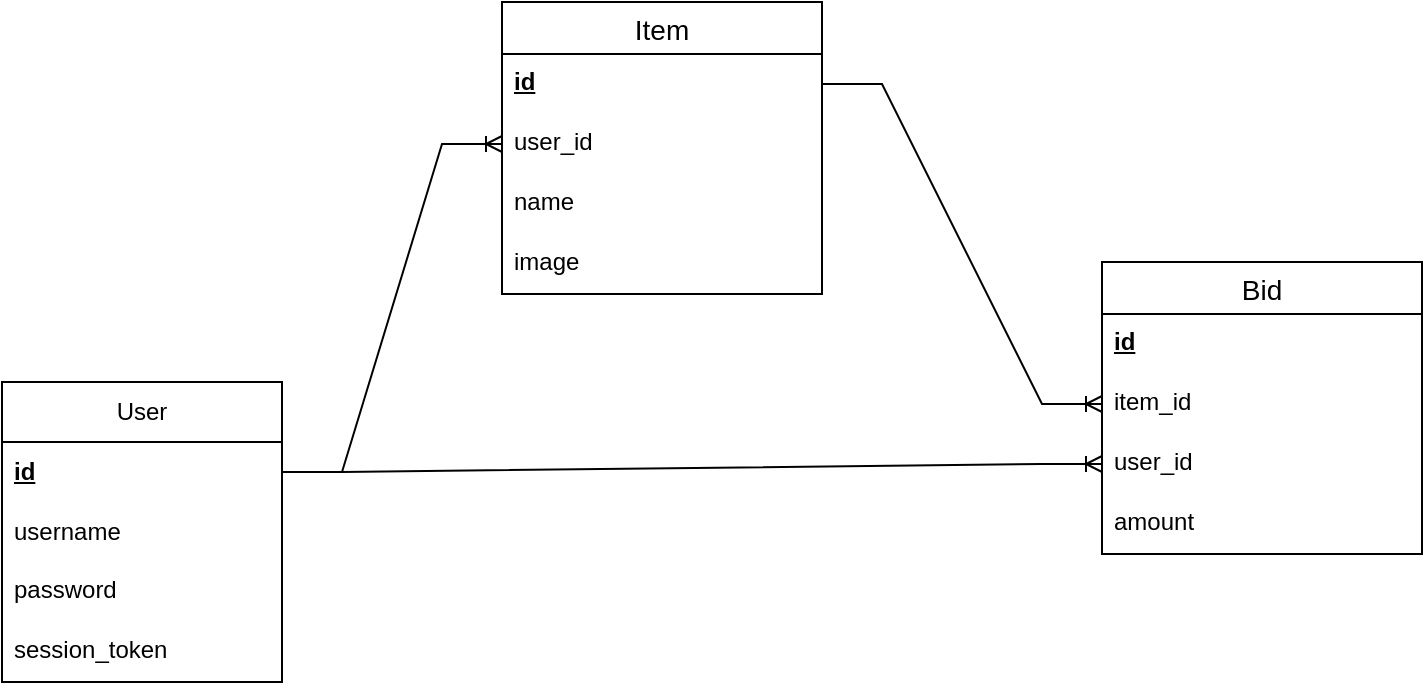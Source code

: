 <mxfile version="28.2.5">
  <diagram name="Page-1" id="t3_CJjsw1Ukrd_7KSZLo">
    <mxGraphModel dx="1042" dy="571" grid="1" gridSize="10" guides="1" tooltips="1" connect="1" arrows="1" fold="1" page="1" pageScale="1" pageWidth="850" pageHeight="1100" math="0" shadow="0">
      <root>
        <mxCell id="0" />
        <mxCell id="1" parent="0" />
        <mxCell id="DhAfvHzR-3jtRoAYZNsS-5" value="User" style="swimlane;fontStyle=0;childLayout=stackLayout;horizontal=1;startSize=30;horizontalStack=0;resizeParent=1;resizeParentMax=0;resizeLast=0;collapsible=1;marginBottom=0;whiteSpace=wrap;html=1;" vertex="1" parent="1">
          <mxGeometry x="70" y="240" width="140" height="150" as="geometry">
            <mxRectangle x="110" y="120" width="70" height="30" as="alternateBounds" />
          </mxGeometry>
        </mxCell>
        <mxCell id="DhAfvHzR-3jtRoAYZNsS-6" value="id" style="text;strokeColor=none;fillColor=none;align=left;verticalAlign=middle;spacingLeft=4;spacingRight=4;overflow=hidden;points=[[0,0.5],[1,0.5]];portConstraint=eastwest;rotatable=0;whiteSpace=wrap;html=1;fontStyle=5" vertex="1" parent="DhAfvHzR-3jtRoAYZNsS-5">
          <mxGeometry y="30" width="140" height="30" as="geometry" />
        </mxCell>
        <mxCell id="DhAfvHzR-3jtRoAYZNsS-7" value="username" style="text;strokeColor=none;fillColor=none;align=left;verticalAlign=middle;spacingLeft=4;spacingRight=4;overflow=hidden;points=[[0,0.5],[1,0.5]];portConstraint=eastwest;rotatable=0;whiteSpace=wrap;html=1;" vertex="1" parent="DhAfvHzR-3jtRoAYZNsS-5">
          <mxGeometry y="60" width="140" height="30" as="geometry" />
        </mxCell>
        <mxCell id="DhAfvHzR-3jtRoAYZNsS-17" value="password" style="text;strokeColor=none;fillColor=none;spacingLeft=4;spacingRight=4;overflow=hidden;rotatable=0;points=[[0,0.5],[1,0.5]];portConstraint=eastwest;fontSize=12;whiteSpace=wrap;html=1;" vertex="1" parent="DhAfvHzR-3jtRoAYZNsS-5">
          <mxGeometry y="90" width="140" height="30" as="geometry" />
        </mxCell>
        <mxCell id="DhAfvHzR-3jtRoAYZNsS-102" value="session_token" style="text;strokeColor=none;fillColor=none;spacingLeft=4;spacingRight=4;overflow=hidden;rotatable=0;points=[[0,0.5],[1,0.5]];portConstraint=eastwest;fontSize=12;whiteSpace=wrap;html=1;" vertex="1" parent="DhAfvHzR-3jtRoAYZNsS-5">
          <mxGeometry y="120" width="140" height="30" as="geometry" />
        </mxCell>
        <mxCell id="DhAfvHzR-3jtRoAYZNsS-31" value="Item" style="swimlane;fontStyle=0;childLayout=stackLayout;horizontal=1;startSize=26;horizontalStack=0;resizeParent=1;resizeParentMax=0;resizeLast=0;collapsible=1;marginBottom=0;align=center;fontSize=14;" vertex="1" parent="1">
          <mxGeometry x="320" y="50" width="160" height="146" as="geometry" />
        </mxCell>
        <mxCell id="DhAfvHzR-3jtRoAYZNsS-32" value="&lt;b&gt;&lt;u&gt;id&lt;/u&gt;&lt;/b&gt;" style="text;strokeColor=none;fillColor=none;spacingLeft=4;spacingRight=4;overflow=hidden;rotatable=0;points=[[0,0.5],[1,0.5]];portConstraint=eastwest;fontSize=12;whiteSpace=wrap;html=1;" vertex="1" parent="DhAfvHzR-3jtRoAYZNsS-31">
          <mxGeometry y="26" width="160" height="30" as="geometry" />
        </mxCell>
        <mxCell id="DhAfvHzR-3jtRoAYZNsS-33" value="user_id" style="text;strokeColor=none;fillColor=none;spacingLeft=4;spacingRight=4;overflow=hidden;rotatable=0;points=[[0,0.5],[1,0.5]];portConstraint=eastwest;fontSize=12;whiteSpace=wrap;html=1;" vertex="1" parent="DhAfvHzR-3jtRoAYZNsS-31">
          <mxGeometry y="56" width="160" height="30" as="geometry" />
        </mxCell>
        <mxCell id="DhAfvHzR-3jtRoAYZNsS-34" value="name" style="text;strokeColor=none;fillColor=none;spacingLeft=4;spacingRight=4;overflow=hidden;rotatable=0;points=[[0,0.5],[1,0.5]];portConstraint=eastwest;fontSize=12;whiteSpace=wrap;html=1;" vertex="1" parent="DhAfvHzR-3jtRoAYZNsS-31">
          <mxGeometry y="86" width="160" height="30" as="geometry" />
        </mxCell>
        <mxCell id="DhAfvHzR-3jtRoAYZNsS-35" value="image" style="text;strokeColor=none;fillColor=none;spacingLeft=4;spacingRight=4;overflow=hidden;rotatable=0;points=[[0,0.5],[1,0.5]];portConstraint=eastwest;fontSize=12;whiteSpace=wrap;html=1;" vertex="1" parent="DhAfvHzR-3jtRoAYZNsS-31">
          <mxGeometry y="116" width="160" height="30" as="geometry" />
        </mxCell>
        <mxCell id="DhAfvHzR-3jtRoAYZNsS-93" value="Bid" style="swimlane;fontStyle=0;childLayout=stackLayout;horizontal=1;startSize=26;horizontalStack=0;resizeParent=1;resizeParentMax=0;resizeLast=0;collapsible=1;marginBottom=0;align=center;fontSize=14;" vertex="1" parent="1">
          <mxGeometry x="620" y="180" width="160" height="146" as="geometry" />
        </mxCell>
        <mxCell id="DhAfvHzR-3jtRoAYZNsS-94" value="&lt;b&gt;&lt;u&gt;id&lt;/u&gt;&lt;/b&gt;" style="text;strokeColor=none;fillColor=none;spacingLeft=4;spacingRight=4;overflow=hidden;rotatable=0;points=[[0,0.5],[1,0.5]];portConstraint=eastwest;fontSize=12;whiteSpace=wrap;html=1;" vertex="1" parent="DhAfvHzR-3jtRoAYZNsS-93">
          <mxGeometry y="26" width="160" height="30" as="geometry" />
        </mxCell>
        <mxCell id="DhAfvHzR-3jtRoAYZNsS-95" value="item_id" style="text;strokeColor=none;fillColor=none;spacingLeft=4;spacingRight=4;overflow=hidden;rotatable=0;points=[[0,0.5],[1,0.5]];portConstraint=eastwest;fontSize=12;whiteSpace=wrap;html=1;" vertex="1" parent="DhAfvHzR-3jtRoAYZNsS-93">
          <mxGeometry y="56" width="160" height="30" as="geometry" />
        </mxCell>
        <mxCell id="DhAfvHzR-3jtRoAYZNsS-96" value="user_id" style="text;strokeColor=none;fillColor=none;spacingLeft=4;spacingRight=4;overflow=hidden;rotatable=0;points=[[0,0.5],[1,0.5]];portConstraint=eastwest;fontSize=12;whiteSpace=wrap;html=1;" vertex="1" parent="DhAfvHzR-3jtRoAYZNsS-93">
          <mxGeometry y="86" width="160" height="30" as="geometry" />
        </mxCell>
        <mxCell id="DhAfvHzR-3jtRoAYZNsS-97" value="amount" style="text;strokeColor=none;fillColor=none;spacingLeft=4;spacingRight=4;overflow=hidden;rotatable=0;points=[[0,0.5],[1,0.5]];portConstraint=eastwest;fontSize=12;whiteSpace=wrap;html=1;" vertex="1" parent="DhAfvHzR-3jtRoAYZNsS-93">
          <mxGeometry y="116" width="160" height="30" as="geometry" />
        </mxCell>
        <mxCell id="DhAfvHzR-3jtRoAYZNsS-98" value="" style="edgeStyle=entityRelationEdgeStyle;fontSize=12;html=1;endArrow=ERoneToMany;rounded=0;entryX=0;entryY=0.5;entryDx=0;entryDy=0;exitX=1;exitY=0.5;exitDx=0;exitDy=0;" edge="1" parent="1" source="DhAfvHzR-3jtRoAYZNsS-32" target="DhAfvHzR-3jtRoAYZNsS-95">
          <mxGeometry width="100" height="100" relative="1" as="geometry">
            <mxPoint x="260" y="450" as="sourcePoint" />
            <mxPoint x="360" y="350" as="targetPoint" />
          </mxGeometry>
        </mxCell>
        <mxCell id="DhAfvHzR-3jtRoAYZNsS-100" value="" style="edgeStyle=entityRelationEdgeStyle;fontSize=12;html=1;endArrow=ERoneToMany;rounded=0;entryX=0;entryY=0.5;entryDx=0;entryDy=0;exitX=1;exitY=0.5;exitDx=0;exitDy=0;" edge="1" parent="1" source="DhAfvHzR-3jtRoAYZNsS-6" target="DhAfvHzR-3jtRoAYZNsS-96">
          <mxGeometry width="100" height="100" relative="1" as="geometry">
            <mxPoint x="460" y="440" as="sourcePoint" />
            <mxPoint x="560" y="340" as="targetPoint" />
          </mxGeometry>
        </mxCell>
        <mxCell id="DhAfvHzR-3jtRoAYZNsS-101" value="" style="edgeStyle=entityRelationEdgeStyle;fontSize=12;html=1;endArrow=ERoneToMany;rounded=0;entryX=0;entryY=0.5;entryDx=0;entryDy=0;exitX=1;exitY=0.5;exitDx=0;exitDy=0;" edge="1" parent="1" source="DhAfvHzR-3jtRoAYZNsS-6" target="DhAfvHzR-3jtRoAYZNsS-33">
          <mxGeometry width="100" height="100" relative="1" as="geometry">
            <mxPoint x="210" y="270" as="sourcePoint" />
            <mxPoint x="220" y="100" as="targetPoint" />
          </mxGeometry>
        </mxCell>
      </root>
    </mxGraphModel>
  </diagram>
</mxfile>
